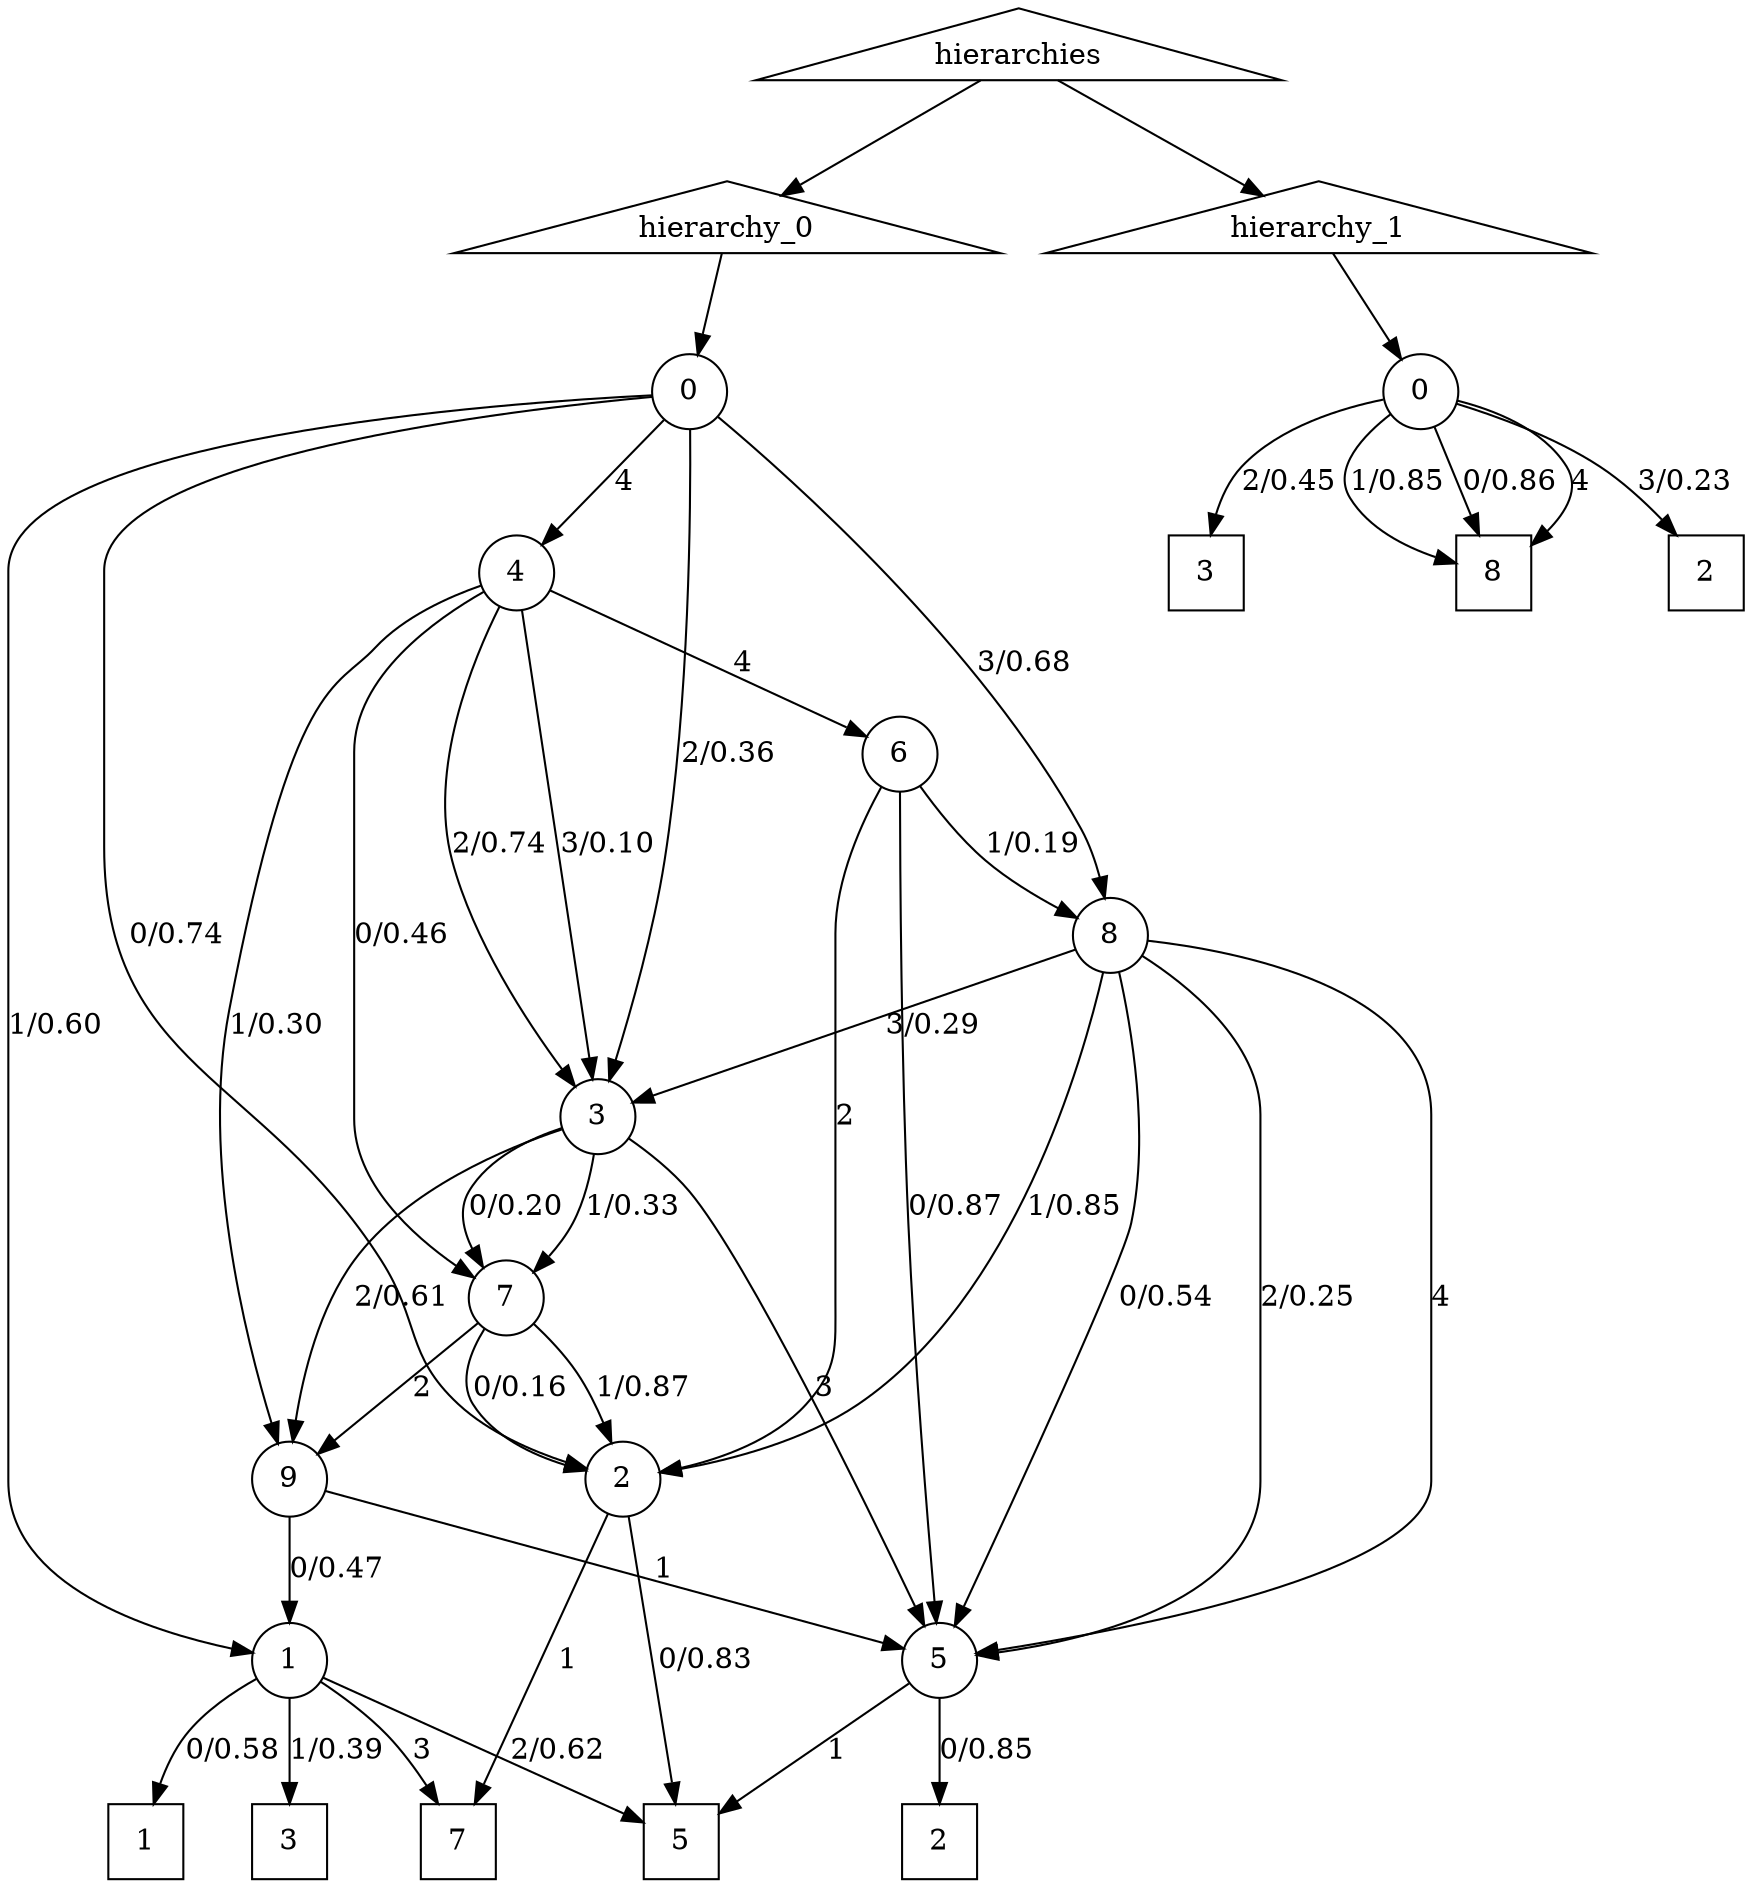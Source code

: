 digraph causations {
hierarchies [label="hierarchies", shape=triangle];
h0_t5 [label="5", shape=square];
h0_nt7 [label="7", shape=circle];
h0_nt1 [label="1", shape=circle];
h0_nt8 [label="8", shape=circle];
h0_nt6 [label="6", shape=circle];
h0_nt2 [label="2", shape=circle];
h0_nt0 [label="0", shape=circle];
h0_nt4 [label="4", shape=circle];
h0 [label="hierarchy_0", shape=triangle];
h0_t2 [label="2", shape=square];
h0_t1 [label="1", shape=square];
h0_nt3 [label="3", shape=circle];
h0_nt5 [label="5", shape=circle];
h0_t3 [label="3", shape=square];
h0_nt9 [label="9", shape=circle];
h0_t7 [label="7", shape=square];
h0_nt0 -> h0_nt2 [label="0/0.74"];
h0_nt1 -> h0_t3 [label="1/0.39"];
h0_nt1 -> h0_t7 [label="3"];
h0_nt0 -> h0_nt3 [label="2/0.36"];
h0_nt0 -> h0_nt1 [label="1/0.60"];
h0_nt5 -> h0_t5 [label="1"];
h0_nt0 -> h0_nt4 [label="4"];
h0_nt2 -> h0_t5 [label="0/0.83"];
h0_nt6 -> h0_nt5 [label="0/0.87"];
h0_nt8 -> h0_nt3 [label="3/0.29"];
h0_nt1 -> h0_t5 [label="2/0.62"];
h0_nt4 -> h0_nt6 [label="4"];
h0_nt2 -> h0_t7 [label="1"];
h0_nt3 -> h0_nt5 [label="3"];
h0_nt8 -> h0_nt5 [label="0/0.54"];
h0_nt8 -> h0_nt5 [label="2/0.25"];
h0_nt9 -> h0_nt1 [label="0/0.47"];
h0_nt4 -> h0_nt3 [label="3/0.10"];
h0_nt1 -> h0_t1 [label="0/0.58"];
h0_nt3 -> h0_nt9 [label="2/0.61"];
h0_nt4 -> h0_nt7 [label="0/0.46"];
h0_nt4 -> h0_nt9 [label="1/0.30"];
h0_nt7 -> h0_nt2 [label="1/0.87"];
h0_nt7 -> h0_nt2 [label="0/0.16"];
h0_nt8 -> h0_nt2 [label="1/0.85"];
h0_nt3 -> h0_nt7 [label="1/0.33"];
h0_nt8 -> h0_nt5 [label="4"];
h0_nt4 -> h0_nt3 [label="2/0.74"];
h0_nt9 -> h0_nt5 [label="1"];
h0_nt6 -> h0_nt2 [label="2"];
h0_nt6 -> h0_nt8 [label="1/0.19"];
h0 -> h0_nt0
h0_nt7 -> h0_nt9 [label="2"];
hierarchies -> h0
h0_nt5 -> h0_t2 [label="0/0.85"];
h0_nt3 -> h0_nt7 [label="0/0.20"];
h0_nt0 -> h0_nt8 [label="3/0.68"];
h1_nt0 [label="0", shape=circle];
h1_t3 [label="3", shape=square];
h1_t8 [label="8", shape=square];
h1_t2 [label="2", shape=square];
h1 [label="hierarchy_1", shape=triangle];
hierarchies -> h1
h1 -> h1_nt0
h1_nt0 -> h1_t8 [label="0/0.86"];
h1_nt0 -> h1_t2 [label="3/0.23"];
h1_nt0 -> h1_t8 [label="4"];
h1_nt0 -> h1_t8 [label="1/0.85"];
h1_nt0 -> h1_t3 [label="2/0.45"];
}
